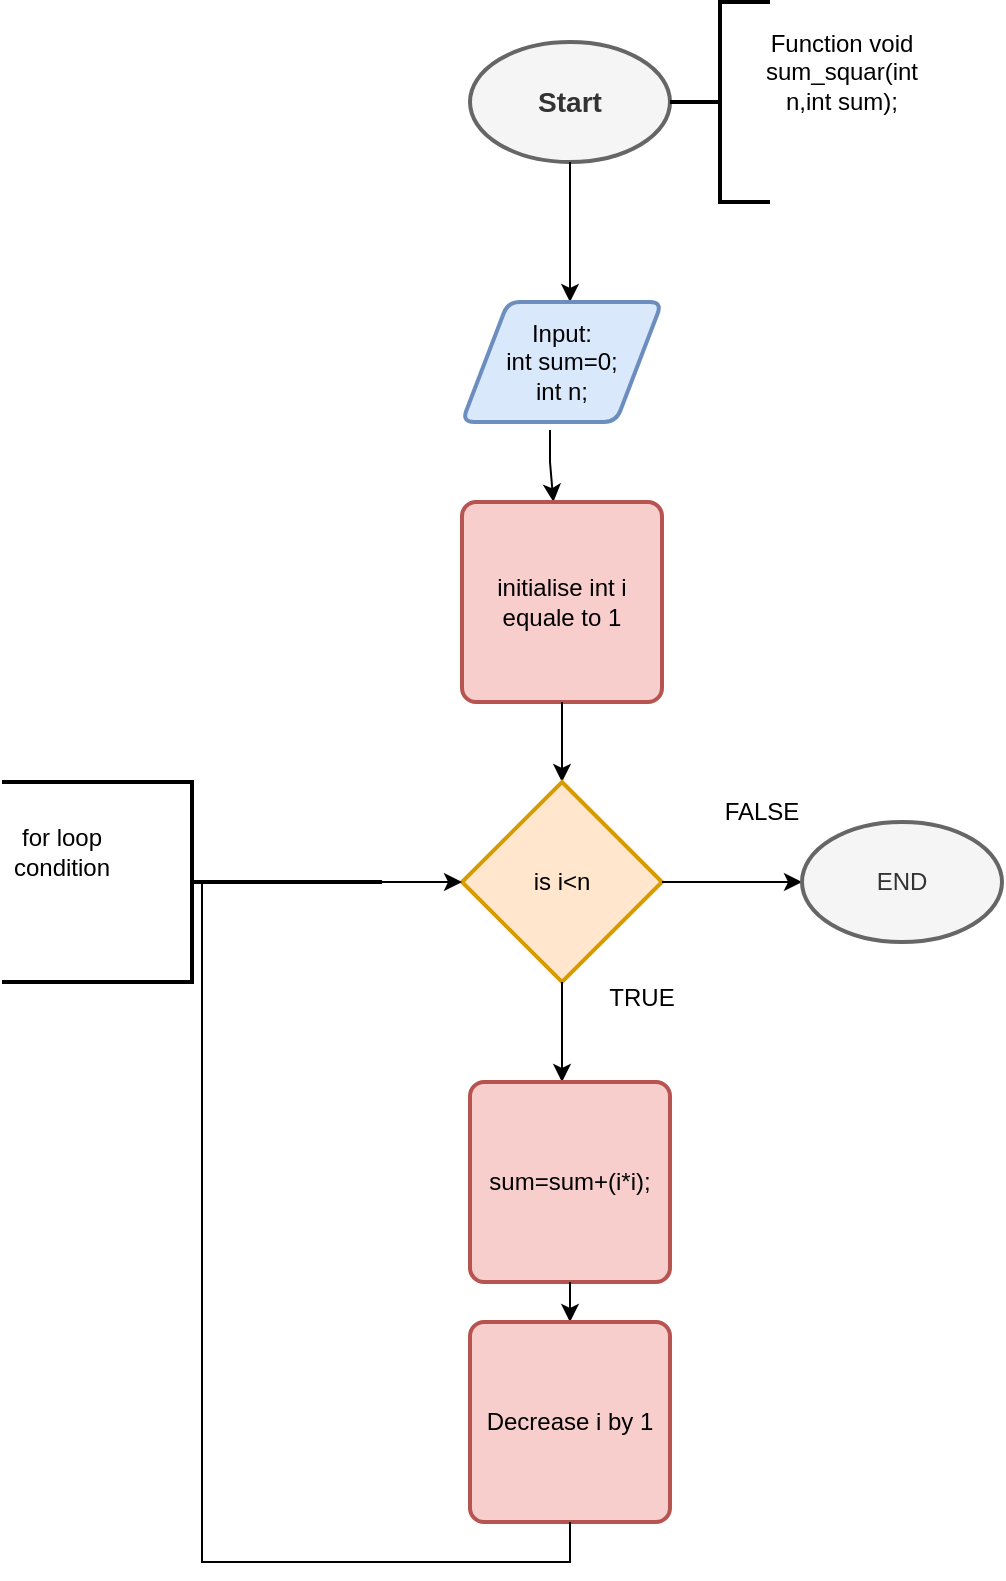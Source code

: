 <mxfile version="21.1.2" type="github">
  <diagram id="C5RBs43oDa-KdzZeNtuy" name="Page-1">
    <mxGraphModel dx="1269" dy="610" grid="1" gridSize="10" guides="1" tooltips="1" connect="1" arrows="1" fold="1" page="1" pageScale="1" pageWidth="827" pageHeight="1169" math="0" shadow="0">
      <root>
        <mxCell id="WIyWlLk6GJQsqaUBKTNV-0" />
        <mxCell id="WIyWlLk6GJQsqaUBKTNV-1" parent="WIyWlLk6GJQsqaUBKTNV-0" />
        <mxCell id="JAe-U1ekTdO-ALZkbZtJ-0" value="&lt;h3&gt;Start&lt;/h3&gt;" style="strokeWidth=2;html=1;shape=mxgraph.flowchart.start_1;whiteSpace=wrap;labelBackgroundColor=none;fillColor=#f5f5f5;fontColor=#333333;strokeColor=#666666;" vertex="1" parent="WIyWlLk6GJQsqaUBKTNV-1">
          <mxGeometry x="314" y="40" width="100" height="60" as="geometry" />
        </mxCell>
        <mxCell id="JAe-U1ekTdO-ALZkbZtJ-1" value="" style="endArrow=classic;html=1;rounded=0;exitX=0.5;exitY=1;exitDx=0;exitDy=0;exitPerimeter=0;" edge="1" parent="WIyWlLk6GJQsqaUBKTNV-1" source="JAe-U1ekTdO-ALZkbZtJ-0">
          <mxGeometry width="50" height="50" relative="1" as="geometry">
            <mxPoint x="390" y="290" as="sourcePoint" />
            <mxPoint x="364" y="170" as="targetPoint" />
          </mxGeometry>
        </mxCell>
        <mxCell id="JAe-U1ekTdO-ALZkbZtJ-2" value="&lt;div&gt;Input:&lt;/div&gt;&lt;div&gt;int sum=0;&lt;/div&gt;&lt;div&gt;int n;&lt;br&gt;&lt;/div&gt;" style="shape=parallelogram;html=1;strokeWidth=2;perimeter=parallelogramPerimeter;whiteSpace=wrap;rounded=1;arcSize=12;size=0.23;fillColor=#dae8fc;strokeColor=#6c8ebf;" vertex="1" parent="WIyWlLk6GJQsqaUBKTNV-1">
          <mxGeometry x="310" y="170" width="100" height="60" as="geometry" />
        </mxCell>
        <mxCell id="JAe-U1ekTdO-ALZkbZtJ-4" value="" style="strokeWidth=2;html=1;shape=mxgraph.flowchart.annotation_2;align=left;labelPosition=right;pointerEvents=1;" vertex="1" parent="WIyWlLk6GJQsqaUBKTNV-1">
          <mxGeometry x="414" y="20" width="50" height="100" as="geometry" />
        </mxCell>
        <mxCell id="JAe-U1ekTdO-ALZkbZtJ-5" value="Function void sum_squar(int n,int sum);" style="text;strokeColor=none;align=center;fillColor=none;html=1;verticalAlign=middle;whiteSpace=wrap;rounded=0;" vertex="1" parent="WIyWlLk6GJQsqaUBKTNV-1">
          <mxGeometry x="470" y="40" width="60" height="30" as="geometry" />
        </mxCell>
        <mxCell id="JAe-U1ekTdO-ALZkbZtJ-6" value="" style="endArrow=classic;html=1;rounded=0;exitX=0.44;exitY=1.067;exitDx=0;exitDy=0;exitPerimeter=0;" edge="1" parent="WIyWlLk6GJQsqaUBKTNV-1" source="JAe-U1ekTdO-ALZkbZtJ-2" target="JAe-U1ekTdO-ALZkbZtJ-7">
          <mxGeometry width="50" height="50" relative="1" as="geometry">
            <mxPoint x="390" y="410" as="sourcePoint" />
            <mxPoint x="354" y="290" as="targetPoint" />
            <Array as="points">
              <mxPoint x="354" y="250" />
            </Array>
          </mxGeometry>
        </mxCell>
        <mxCell id="JAe-U1ekTdO-ALZkbZtJ-7" value="&lt;div&gt;initialise int i&lt;/div&gt;&lt;div&gt;equale to 1&lt;br&gt;&lt;/div&gt;" style="rounded=1;whiteSpace=wrap;html=1;absoluteArcSize=1;arcSize=14;strokeWidth=2;labelBackgroundColor=none;fillColor=#f8cecc;strokeColor=#b85450;" vertex="1" parent="WIyWlLk6GJQsqaUBKTNV-1">
          <mxGeometry x="310" y="270" width="100" height="100" as="geometry" />
        </mxCell>
        <mxCell id="JAe-U1ekTdO-ALZkbZtJ-8" value="" style="endArrow=classic;html=1;rounded=0;exitX=0.5;exitY=1;exitDx=0;exitDy=0;" edge="1" parent="WIyWlLk6GJQsqaUBKTNV-1" source="JAe-U1ekTdO-ALZkbZtJ-7">
          <mxGeometry width="50" height="50" relative="1" as="geometry">
            <mxPoint x="390" y="410" as="sourcePoint" />
            <mxPoint x="360" y="410" as="targetPoint" />
          </mxGeometry>
        </mxCell>
        <mxCell id="JAe-U1ekTdO-ALZkbZtJ-9" value="is i&amp;lt;n" style="strokeWidth=2;html=1;shape=mxgraph.flowchart.decision;whiteSpace=wrap;fillColor=#ffe6cc;strokeColor=#d79b00;" vertex="1" parent="WIyWlLk6GJQsqaUBKTNV-1">
          <mxGeometry x="310" y="410" width="100" height="100" as="geometry" />
        </mxCell>
        <mxCell id="JAe-U1ekTdO-ALZkbZtJ-11" value="" style="endArrow=classic;html=1;rounded=0;" edge="1" parent="WIyWlLk6GJQsqaUBKTNV-1">
          <mxGeometry width="50" height="50" relative="1" as="geometry">
            <mxPoint x="410" y="460" as="sourcePoint" />
            <mxPoint x="480" y="460" as="targetPoint" />
          </mxGeometry>
        </mxCell>
        <mxCell id="JAe-U1ekTdO-ALZkbZtJ-12" value="FALSE" style="text;strokeColor=none;align=center;fillColor=none;html=1;verticalAlign=middle;whiteSpace=wrap;rounded=0;" vertex="1" parent="WIyWlLk6GJQsqaUBKTNV-1">
          <mxGeometry x="430" y="410" width="60" height="30" as="geometry" />
        </mxCell>
        <mxCell id="JAe-U1ekTdO-ALZkbZtJ-13" value="END" style="strokeWidth=2;html=1;shape=mxgraph.flowchart.start_1;whiteSpace=wrap;fillColor=#f5f5f5;fontColor=#333333;strokeColor=#666666;" vertex="1" parent="WIyWlLk6GJQsqaUBKTNV-1">
          <mxGeometry x="480" y="430" width="100" height="60" as="geometry" />
        </mxCell>
        <mxCell id="JAe-U1ekTdO-ALZkbZtJ-14" value="" style="endArrow=classic;html=1;rounded=0;exitX=0.5;exitY=1;exitDx=0;exitDy=0;exitPerimeter=0;" edge="1" parent="WIyWlLk6GJQsqaUBKTNV-1" source="JAe-U1ekTdO-ALZkbZtJ-9">
          <mxGeometry width="50" height="50" relative="1" as="geometry">
            <mxPoint x="370" y="550" as="sourcePoint" />
            <mxPoint x="360" y="560" as="targetPoint" />
          </mxGeometry>
        </mxCell>
        <mxCell id="JAe-U1ekTdO-ALZkbZtJ-15" value="&lt;div&gt;TRUE&lt;/div&gt;&lt;div&gt;&lt;br&gt;&lt;/div&gt;" style="text;strokeColor=none;align=center;fillColor=none;html=1;verticalAlign=middle;whiteSpace=wrap;rounded=0;" vertex="1" parent="WIyWlLk6GJQsqaUBKTNV-1">
          <mxGeometry x="370" y="510" width="60" height="30" as="geometry" />
        </mxCell>
        <mxCell id="JAe-U1ekTdO-ALZkbZtJ-16" value="sum=sum+(i*i);" style="rounded=1;whiteSpace=wrap;html=1;absoluteArcSize=1;arcSize=14;strokeWidth=2;fillColor=#f8cecc;strokeColor=#b85450;" vertex="1" parent="WIyWlLk6GJQsqaUBKTNV-1">
          <mxGeometry x="314" y="560" width="100" height="100" as="geometry" />
        </mxCell>
        <mxCell id="JAe-U1ekTdO-ALZkbZtJ-17" value="" style="endArrow=classic;html=1;rounded=0;exitX=0.5;exitY=1;exitDx=0;exitDy=0;" edge="1" parent="WIyWlLk6GJQsqaUBKTNV-1" source="JAe-U1ekTdO-ALZkbZtJ-16" target="JAe-U1ekTdO-ALZkbZtJ-18">
          <mxGeometry width="50" height="50" relative="1" as="geometry">
            <mxPoint x="390" y="620" as="sourcePoint" />
            <mxPoint x="364" y="700" as="targetPoint" />
          </mxGeometry>
        </mxCell>
        <mxCell id="JAe-U1ekTdO-ALZkbZtJ-18" value="Decrease i by 1" style="rounded=1;whiteSpace=wrap;html=1;absoluteArcSize=1;arcSize=14;strokeWidth=2;fillColor=#f8cecc;strokeColor=#b85450;" vertex="1" parent="WIyWlLk6GJQsqaUBKTNV-1">
          <mxGeometry x="314" y="680" width="100" height="100" as="geometry" />
        </mxCell>
        <mxCell id="JAe-U1ekTdO-ALZkbZtJ-21" value="" style="endArrow=classic;html=1;rounded=0;exitX=0.5;exitY=1;exitDx=0;exitDy=0;" edge="1" parent="WIyWlLk6GJQsqaUBKTNV-1" source="JAe-U1ekTdO-ALZkbZtJ-18" target="JAe-U1ekTdO-ALZkbZtJ-9">
          <mxGeometry width="50" height="50" relative="1" as="geometry">
            <mxPoint x="170" y="640" as="sourcePoint" />
            <mxPoint x="200" y="460" as="targetPoint" />
            <Array as="points">
              <mxPoint x="364" y="800" />
              <mxPoint x="290" y="800" />
              <mxPoint x="180" y="800" />
              <mxPoint x="180" y="460" />
              <mxPoint x="290" y="460" />
            </Array>
          </mxGeometry>
        </mxCell>
        <mxCell id="JAe-U1ekTdO-ALZkbZtJ-22" value="" style="strokeWidth=2;html=1;shape=mxgraph.flowchart.annotation_2;align=left;labelPosition=right;pointerEvents=1;direction=west;" vertex="1" parent="WIyWlLk6GJQsqaUBKTNV-1">
          <mxGeometry x="80" y="410" width="190" height="100" as="geometry" />
        </mxCell>
        <mxCell id="JAe-U1ekTdO-ALZkbZtJ-23" value="for loop condition" style="text;strokeColor=none;align=center;fillColor=none;html=1;verticalAlign=middle;whiteSpace=wrap;rounded=0;" vertex="1" parent="WIyWlLk6GJQsqaUBKTNV-1">
          <mxGeometry x="80" y="430" width="60" height="30" as="geometry" />
        </mxCell>
      </root>
    </mxGraphModel>
  </diagram>
</mxfile>
